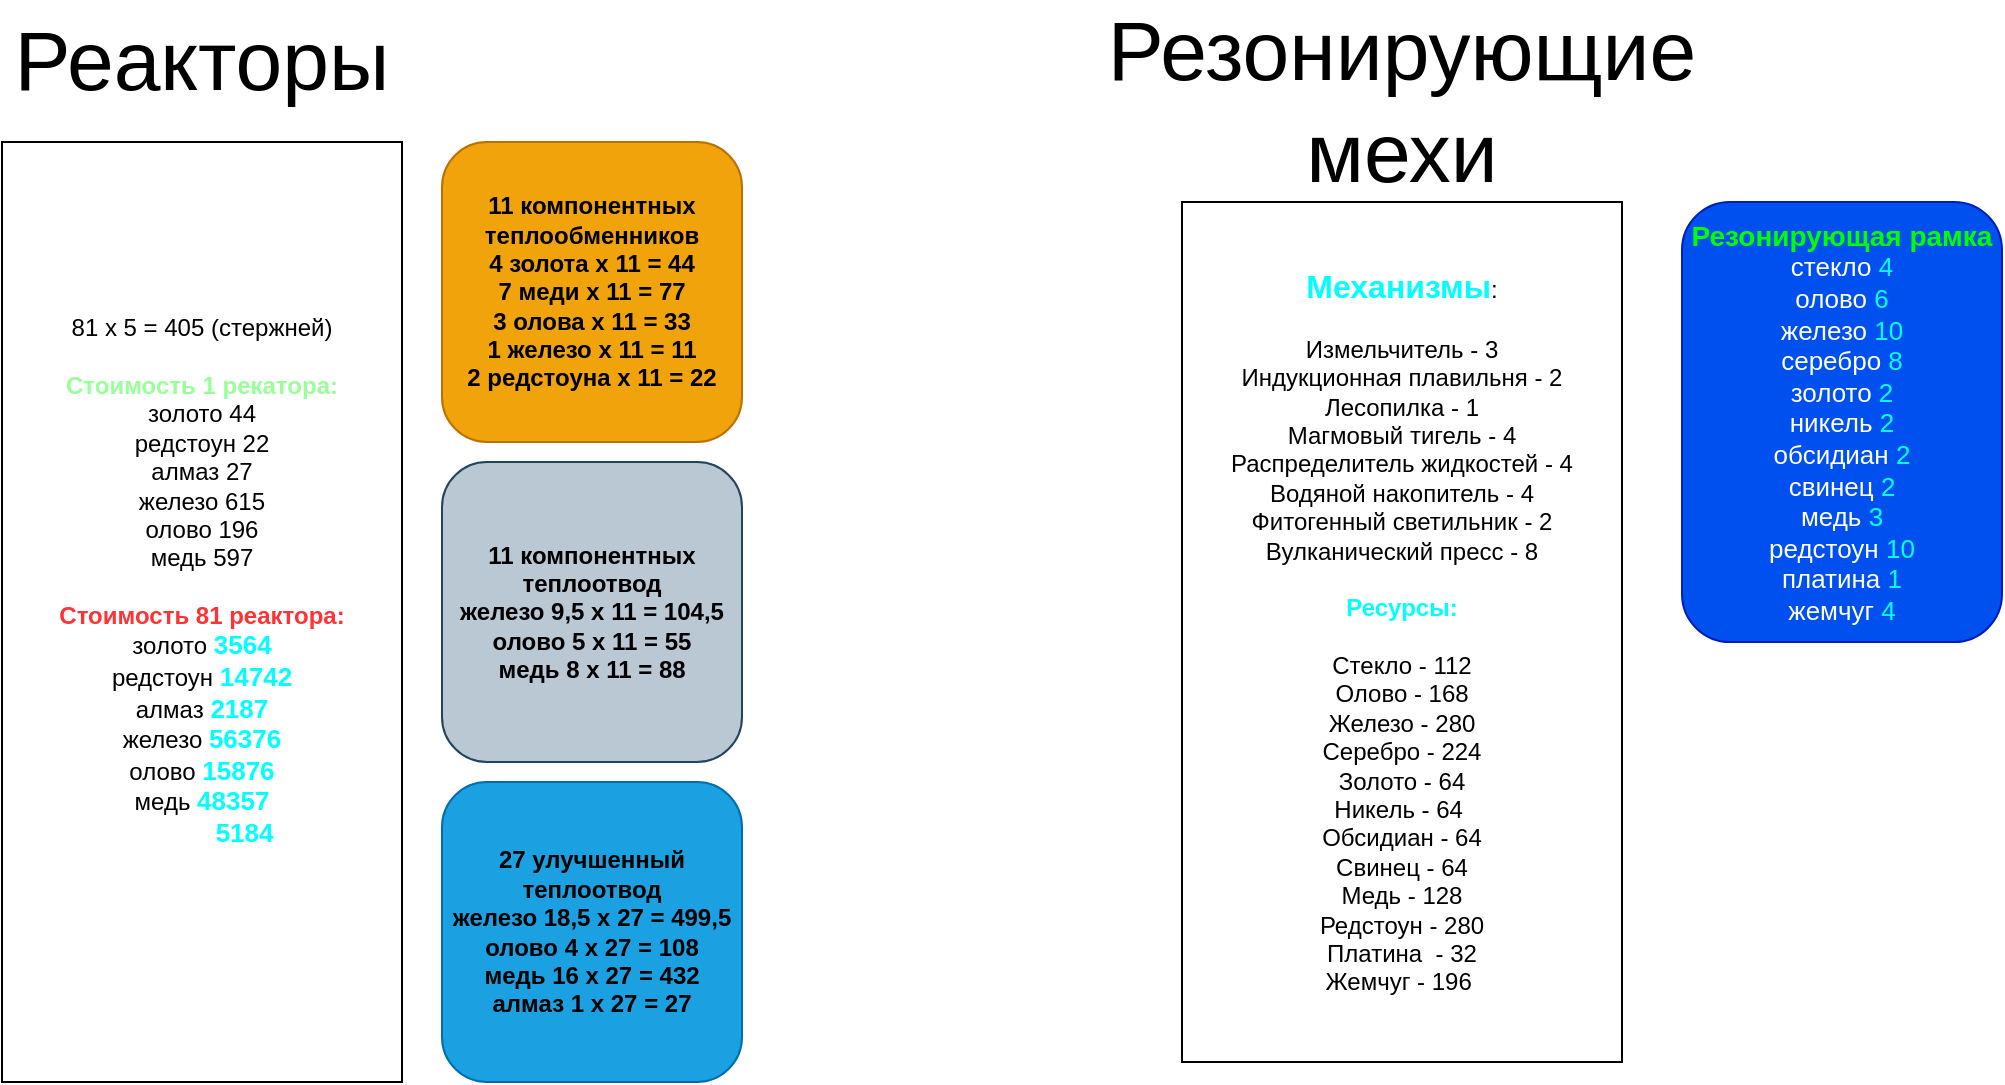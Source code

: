 <mxfile version="14.4.9" type="github">
  <diagram id="G7-u3p78Mmx7hTqBBLLs" name="Страница 1">
    <mxGraphModel dx="460" dy="752" grid="1" gridSize="10" guides="1" tooltips="1" connect="1" arrows="1" fold="1" page="1" pageScale="1" pageWidth="1200" pageHeight="1920" math="0" shadow="0">
      <root>
        <mxCell id="0" />
        <mxCell id="1" parent="0" />
        <mxCell id="bAsGvpuVmAmtaglg-3Rn-1" value="&lt;font style=&quot;font-size: 42px&quot;&gt;Реакторы&lt;/font&gt;" style="text;html=1;strokeColor=none;fillColor=none;align=center;verticalAlign=middle;whiteSpace=wrap;rounded=0;" vertex="1" parent="1">
          <mxGeometry x="320" y="250" width="40" height="20" as="geometry" />
        </mxCell>
        <mxCell id="bAsGvpuVmAmtaglg-3Rn-2" value="81 x 5 = 405 (cтержней)&lt;br&gt;&lt;br&gt;&lt;b&gt;&lt;font color=&quot;#99ff99&quot;&gt;Стоимость 1 рекатора:&lt;/font&gt;&lt;/b&gt;&lt;br&gt;золото 44&lt;br&gt;редстоун 22&lt;br&gt;алмаз 27&lt;br&gt;железо 615&lt;br&gt;олово 196&lt;br&gt;медь 597&lt;br&gt;&lt;br&gt;&lt;b&gt;&lt;font color=&quot;#ff3333&quot;&gt;Стоимость 81 реактора:&lt;/font&gt;&lt;/b&gt;&lt;br&gt;золото &lt;b&gt;&lt;font style=&quot;font-size: 13px&quot; color=&quot;#00ffff&quot;&gt;3564&lt;/font&gt;&lt;/b&gt;&lt;br&gt;редстоун &lt;font style=&quot;font-size: 13px&quot; color=&quot;#00ffff&quot;&gt;&lt;b&gt;1&lt;font style=&quot;font-size: 13px&quot;&gt;4742&lt;/font&gt;&lt;/b&gt;&lt;/font&gt;&lt;br&gt;алмаз &lt;b&gt;&lt;font style=&quot;font-size: 13px&quot; color=&quot;#00ffff&quot;&gt;2187&lt;/font&gt;&lt;/b&gt;&lt;br&gt;железо &lt;b&gt;&lt;font style=&quot;font-size: 13px&quot; color=&quot;#00ffff&quot;&gt;56376&lt;/font&gt;&lt;/b&gt;&lt;br&gt;олово &lt;b&gt;&lt;font style=&quot;font-size: 13px&quot; color=&quot;#00ffff&quot;&gt;15876&lt;/font&gt;&lt;/b&gt;&lt;br&gt;медь &lt;b style=&quot;color: rgb(0 , 255 , 255) ; font-size: 13px&quot;&gt;48357&lt;/b&gt;&lt;br&gt;&lt;font style=&quot;font-size: 12px&quot; color=&quot;#ffffff&quot;&gt;свинец &lt;/font&gt;&lt;b style=&quot;font-size: 13px&quot;&gt;&lt;font color=&quot;#00ffff&quot;&gt;5184&lt;/font&gt;&lt;br&gt;&lt;br&gt;&lt;font color=&quot;#ffffff&quot;&gt;Cтоимость&amp;nbsp;&lt;/font&gt;&lt;br&gt;&lt;/b&gt;" style="rounded=0;whiteSpace=wrap;html=1;" vertex="1" parent="1">
          <mxGeometry x="240" y="300" width="200" height="470" as="geometry" />
        </mxCell>
        <mxCell id="bAsGvpuVmAmtaglg-3Rn-5" value="&lt;font color=&quot;#000000&quot;&gt;&lt;b&gt;11 компонентных теплообменников&lt;br&gt;4 золота x 11 = 44&lt;br&gt;7 меди x 11 = 77&lt;br&gt;3 олова x 11 = 33&lt;br&gt;1 железо x 11 = 11&lt;br&gt;2 редстоуна x 11 = 22&lt;/b&gt;&lt;br&gt;&lt;/font&gt;" style="rounded=1;whiteSpace=wrap;html=1;fillColor=#f0a30a;strokeColor=#BD7000;fontColor=#ffffff;glass=0;sketch=0;shadow=0;" vertex="1" parent="1">
          <mxGeometry x="460" y="300" width="150" height="150" as="geometry" />
        </mxCell>
        <mxCell id="bAsGvpuVmAmtaglg-3Rn-6" value="&lt;font color=&quot;#000000&quot;&gt;&lt;b&gt;11 компонентных теплоотвод&lt;br&gt;железо 9,5 x 11 = 104,5&lt;br&gt;олово 5 x 11 = 55&lt;br&gt;медь 8 x 11 = 88&lt;/b&gt;&lt;br&gt;&lt;/font&gt;" style="rounded=1;whiteSpace=wrap;html=1;fillColor=#bac8d3;strokeColor=#23445d;glass=0;sketch=0;shadow=0;" vertex="1" parent="1">
          <mxGeometry x="460" y="460" width="150" height="150" as="geometry" />
        </mxCell>
        <mxCell id="bAsGvpuVmAmtaglg-3Rn-7" value="&lt;font color=&quot;#000000&quot;&gt;&lt;b&gt;27 улучшенный теплоотвод&lt;br&gt;железо 18,5 x 27 = 499,5&lt;br&gt;олово 4 x 27 = 108&lt;br&gt;медь 16 x 27 = 432&lt;br&gt;алмаз 1 x 27 = 27&lt;/b&gt;&lt;br&gt;&lt;/font&gt;" style="rounded=1;whiteSpace=wrap;html=1;fillColor=#1ba1e2;strokeColor=#006EAF;glass=0;sketch=0;shadow=0;fontColor=#ffffff;" vertex="1" parent="1">
          <mxGeometry x="460" y="620" width="150" height="150" as="geometry" />
        </mxCell>
        <mxCell id="bAsGvpuVmAmtaglg-3Rn-10" value="&lt;font style=&quot;font-size: 42px&quot;&gt;Резонирующие мехи&lt;br&gt;&lt;/font&gt;" style="text;html=1;strokeColor=none;fillColor=none;align=center;verticalAlign=middle;whiteSpace=wrap;rounded=0;" vertex="1" parent="1">
          <mxGeometry x="920" y="270" width="40" height="20" as="geometry" />
        </mxCell>
        <mxCell id="bAsGvpuVmAmtaglg-3Rn-11" value="&lt;b&gt;&lt;font style=&quot;font-size: 16px&quot; color=&quot;#00ffff&quot;&gt;Механизмы&lt;/font&gt;&lt;/b&gt;:&lt;br&gt;&lt;br&gt;Измельчитель - 3&lt;br&gt;Индукционная плавильня - 2&lt;br&gt;Лесопилка - 1&lt;br&gt;Магмовый тигель - 4&lt;br&gt;Распределитель жидкостей - 4&lt;br&gt;Водяной накопитель - 4&lt;br&gt;Фитогенный светильник - 2&lt;br&gt;Вулканический пресс - 8&lt;br&gt;&lt;br&gt;&lt;font style=&quot;font-size: 12px&quot;&gt;&lt;font color=&quot;#00ffff&quot; style=&quot;font-weight: bold&quot;&gt;Ресурсы:&lt;/font&gt;&lt;br&gt;&lt;font color=&quot;#ffffff&quot; style=&quot;font-weight: bold&quot;&gt;28 рамок&lt;br&gt;&lt;/font&gt;Стекло - 112&lt;br&gt;Олово - 168&lt;br&gt;Железо - 280&lt;br&gt;Серебро - 224&lt;br&gt;Золото - 64&lt;br&gt;Никель - 64&amp;nbsp;&lt;br&gt;Обсидиан - 64&lt;br&gt;Свинец - 64&lt;br&gt;Медь - 128&lt;br&gt;Редстоун - 280&lt;br&gt;Платина&amp;nbsp; - 32&lt;br&gt;Жемчуг - 196&amp;nbsp;&lt;br&gt;&lt;/font&gt;" style="rounded=0;whiteSpace=wrap;html=1;shadow=0;glass=0;sketch=0;gradientColor=none;" vertex="1" parent="1">
          <mxGeometry x="830" y="330" width="220" height="430" as="geometry" />
        </mxCell>
        <mxCell id="bAsGvpuVmAmtaglg-3Rn-12" value="&lt;b style=&quot;font-size: 14px&quot;&gt;&lt;font color=&quot;#00ff00&quot;&gt;Резонирующая рамка&lt;br&gt;&lt;/font&gt;&lt;/b&gt;&lt;font style=&quot;font-size: 13px&quot;&gt;стекло &lt;font color=&quot;#00ffff&quot;&gt;4&lt;/font&gt;&lt;br&gt;олово&lt;/font&gt;&lt;font style=&quot;font-size: 13px&quot;&gt;&lt;font color=&quot;#00ffff&quot;&gt; 6&lt;/font&gt;&lt;br&gt;железо &lt;/font&gt;&lt;font style=&quot;font-size: 13px&quot;&gt;&lt;font color=&quot;#00ffff&quot;&gt;10&lt;/font&gt;&lt;br&gt;серебро &lt;/font&gt;&lt;font style=&quot;font-size: 13px&quot;&gt;&lt;font color=&quot;#00ffff&quot;&gt;8&lt;/font&gt;&lt;br&gt;золото &lt;/font&gt;&lt;font style=&quot;font-size: 13px&quot;&gt;&lt;font color=&quot;#00ffff&quot;&gt;2&lt;/font&gt;&lt;br&gt;никель &lt;/font&gt;&lt;font style=&quot;font-size: 13px&quot;&gt;&lt;font color=&quot;#00ffff&quot;&gt;2&lt;/font&gt;&lt;br&gt;обсидиан &lt;/font&gt;&lt;font style=&quot;font-size: 13px&quot;&gt;&lt;font color=&quot;#00ffff&quot;&gt;2&lt;/font&gt;&lt;br&gt;свинец &lt;/font&gt;&lt;font style=&quot;font-size: 13px&quot;&gt;&lt;font color=&quot;#00ffff&quot;&gt;2&lt;/font&gt;&lt;br&gt;медь &lt;/font&gt;&lt;font style=&quot;font-size: 13px&quot;&gt;&lt;font color=&quot;#00ffff&quot;&gt;3&lt;/font&gt;&lt;br&gt;редстоун &lt;/font&gt;&lt;font style=&quot;font-size: 13px&quot;&gt;&lt;font color=&quot;#00ffff&quot;&gt;10&lt;/font&gt;&lt;br&gt;платина &lt;/font&gt;&lt;font style=&quot;font-size: 13px&quot;&gt;&lt;font color=&quot;#00ffff&quot;&gt;1&lt;/font&gt;&lt;br&gt;жемчуг &lt;/font&gt;&lt;font color=&quot;#00ffff&quot; style=&quot;font-size: 13px&quot;&gt;4&lt;/font&gt;" style="rounded=1;whiteSpace=wrap;html=1;fillColor=#0050ef;strokeColor=#001DBC;fontColor=#ffffff;glass=0;sketch=0;shadow=0;" vertex="1" parent="1">
          <mxGeometry x="1080" y="330" width="160" height="220" as="geometry" />
        </mxCell>
      </root>
    </mxGraphModel>
  </diagram>
</mxfile>

